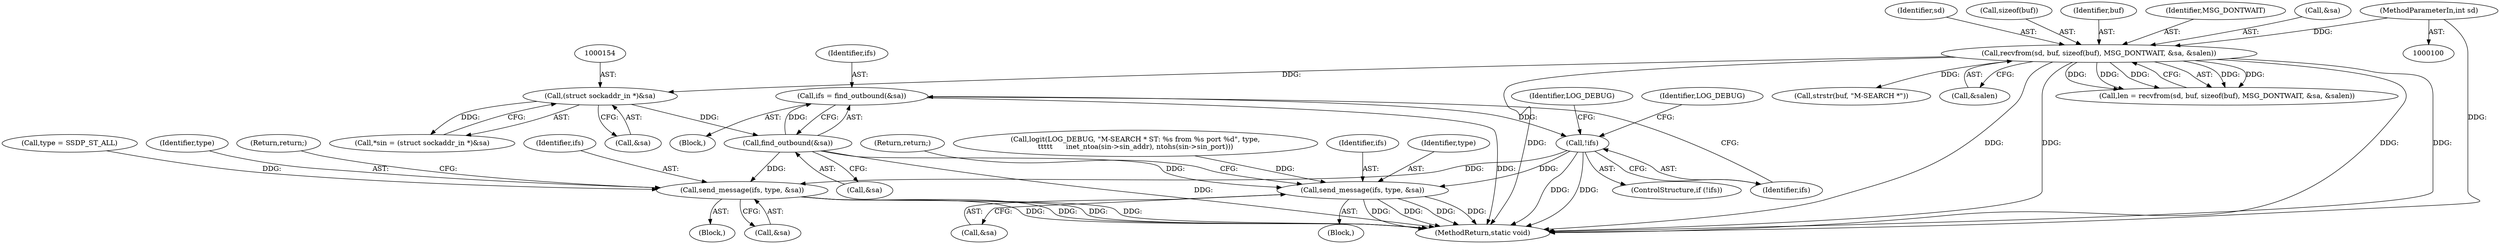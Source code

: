 digraph "0_ssdp-responder_ce04b1f29a137198182f60bbb628d5ceb8171765@pointer" {
"1000157" [label="(Call,ifs = find_outbound(&sa))"];
"1000159" [label="(Call,find_outbound(&sa))"];
"1000153" [label="(Call,(struct sockaddr_in *)&sa)"];
"1000114" [label="(Call,recvfrom(sd, buf, sizeof(buf), MSG_DONTWAIT, &sa, &salen))"];
"1000101" [label="(MethodParameterIn,int sd)"];
"1000163" [label="(Call,!ifs)"];
"1000193" [label="(Call,send_message(ifs, type, &sa))"];
"1000259" [label="(Call,send_message(ifs, type, &sa))"];
"1000193" [label="(Call,send_message(ifs, type, &sa))"];
"1000142" [label="(Call,strstr(buf, \"M-SEARCH *\"))"];
"1000175" [label="(Identifier,LOG_DEBUG)"];
"1000264" [label="(Return,return;)"];
"1000246" [label="(Block,)"];
"1000158" [label="(Identifier,ifs)"];
"1000119" [label="(Identifier,MSG_DONTWAIT)"];
"1000163" [label="(Call,!ifs)"];
"1000114" [label="(Call,recvfrom(sd, buf, sizeof(buf), MSG_DONTWAIT, &sa, &salen))"];
"1000160" [label="(Call,&sa)"];
"1000159" [label="(Call,find_outbound(&sa))"];
"1000162" [label="(ControlStructure,if (!ifs))"];
"1000120" [label="(Call,&sa)"];
"1000167" [label="(Identifier,LOG_DEBUG)"];
"1000262" [label="(Call,&sa)"];
"1000273" [label="(MethodReturn,static void)"];
"1000157" [label="(Call,ifs = find_outbound(&sa))"];
"1000122" [label="(Call,&salen)"];
"1000115" [label="(Identifier,sd)"];
"1000155" [label="(Call,&sa)"];
"1000247" [label="(Call,logit(LOG_DEBUG, \"M-SEARCH * ST: %s from %s port %d\", type,\n\t\t\t\t\t      inet_ntoa(sin->sin_addr), ntohs(sin->sin_port)))"];
"1000189" [label="(Block,)"];
"1000260" [label="(Identifier,ifs)"];
"1000117" [label="(Call,sizeof(buf))"];
"1000198" [label="(Return,return;)"];
"1000116" [label="(Identifier,buf)"];
"1000196" [label="(Call,&sa)"];
"1000194" [label="(Identifier,ifs)"];
"1000190" [label="(Call,type = SSDP_ST_ALL)"];
"1000259" [label="(Call,send_message(ifs, type, &sa))"];
"1000164" [label="(Identifier,ifs)"];
"1000261" [label="(Identifier,type)"];
"1000112" [label="(Call,len = recvfrom(sd, buf, sizeof(buf), MSG_DONTWAIT, &sa, &salen))"];
"1000195" [label="(Identifier,type)"];
"1000101" [label="(MethodParameterIn,int sd)"];
"1000153" [label="(Call,(struct sockaddr_in *)&sa)"];
"1000145" [label="(Block,)"];
"1000151" [label="(Call,*sin = (struct sockaddr_in *)&sa)"];
"1000157" -> "1000145"  [label="AST: "];
"1000157" -> "1000159"  [label="CFG: "];
"1000158" -> "1000157"  [label="AST: "];
"1000159" -> "1000157"  [label="AST: "];
"1000164" -> "1000157"  [label="CFG: "];
"1000157" -> "1000273"  [label="DDG: "];
"1000159" -> "1000157"  [label="DDG: "];
"1000157" -> "1000163"  [label="DDG: "];
"1000159" -> "1000160"  [label="CFG: "];
"1000160" -> "1000159"  [label="AST: "];
"1000159" -> "1000273"  [label="DDG: "];
"1000153" -> "1000159"  [label="DDG: "];
"1000159" -> "1000193"  [label="DDG: "];
"1000159" -> "1000259"  [label="DDG: "];
"1000153" -> "1000151"  [label="AST: "];
"1000153" -> "1000155"  [label="CFG: "];
"1000154" -> "1000153"  [label="AST: "];
"1000155" -> "1000153"  [label="AST: "];
"1000151" -> "1000153"  [label="CFG: "];
"1000153" -> "1000151"  [label="DDG: "];
"1000114" -> "1000153"  [label="DDG: "];
"1000114" -> "1000112"  [label="AST: "];
"1000114" -> "1000122"  [label="CFG: "];
"1000115" -> "1000114"  [label="AST: "];
"1000116" -> "1000114"  [label="AST: "];
"1000117" -> "1000114"  [label="AST: "];
"1000119" -> "1000114"  [label="AST: "];
"1000120" -> "1000114"  [label="AST: "];
"1000122" -> "1000114"  [label="AST: "];
"1000112" -> "1000114"  [label="CFG: "];
"1000114" -> "1000273"  [label="DDG: "];
"1000114" -> "1000273"  [label="DDG: "];
"1000114" -> "1000273"  [label="DDG: "];
"1000114" -> "1000273"  [label="DDG: "];
"1000114" -> "1000273"  [label="DDG: "];
"1000114" -> "1000112"  [label="DDG: "];
"1000114" -> "1000112"  [label="DDG: "];
"1000114" -> "1000112"  [label="DDG: "];
"1000114" -> "1000112"  [label="DDG: "];
"1000114" -> "1000112"  [label="DDG: "];
"1000101" -> "1000114"  [label="DDG: "];
"1000114" -> "1000142"  [label="DDG: "];
"1000101" -> "1000100"  [label="AST: "];
"1000101" -> "1000273"  [label="DDG: "];
"1000163" -> "1000162"  [label="AST: "];
"1000163" -> "1000164"  [label="CFG: "];
"1000164" -> "1000163"  [label="AST: "];
"1000167" -> "1000163"  [label="CFG: "];
"1000175" -> "1000163"  [label="CFG: "];
"1000163" -> "1000273"  [label="DDG: "];
"1000163" -> "1000273"  [label="DDG: "];
"1000163" -> "1000193"  [label="DDG: "];
"1000163" -> "1000259"  [label="DDG: "];
"1000193" -> "1000189"  [label="AST: "];
"1000193" -> "1000196"  [label="CFG: "];
"1000194" -> "1000193"  [label="AST: "];
"1000195" -> "1000193"  [label="AST: "];
"1000196" -> "1000193"  [label="AST: "];
"1000198" -> "1000193"  [label="CFG: "];
"1000193" -> "1000273"  [label="DDG: "];
"1000193" -> "1000273"  [label="DDG: "];
"1000193" -> "1000273"  [label="DDG: "];
"1000193" -> "1000273"  [label="DDG: "];
"1000190" -> "1000193"  [label="DDG: "];
"1000259" -> "1000246"  [label="AST: "];
"1000259" -> "1000262"  [label="CFG: "];
"1000260" -> "1000259"  [label="AST: "];
"1000261" -> "1000259"  [label="AST: "];
"1000262" -> "1000259"  [label="AST: "];
"1000264" -> "1000259"  [label="CFG: "];
"1000259" -> "1000273"  [label="DDG: "];
"1000259" -> "1000273"  [label="DDG: "];
"1000259" -> "1000273"  [label="DDG: "];
"1000259" -> "1000273"  [label="DDG: "];
"1000247" -> "1000259"  [label="DDG: "];
}

